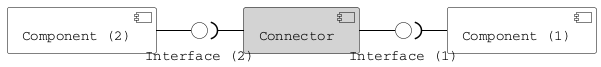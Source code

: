 @startuml

skinparam component {
    FontName Courier
    ArrowColor black
    BorderColor black
    BackgroundColor white
}

skinparam interface {
    FontName Courier
    BorderColor black
    BackgroundColor white
}

[Component (1)] as c1
[Component (2)] as c2
[Connector] as cc #LightGrey

() "Interface (1)" as cc1
() "Interface (2)" as cc2

c2 -right- cc2
cc -right- cc1

c1 -left-( cc1
cc -left-( cc2

@enduml